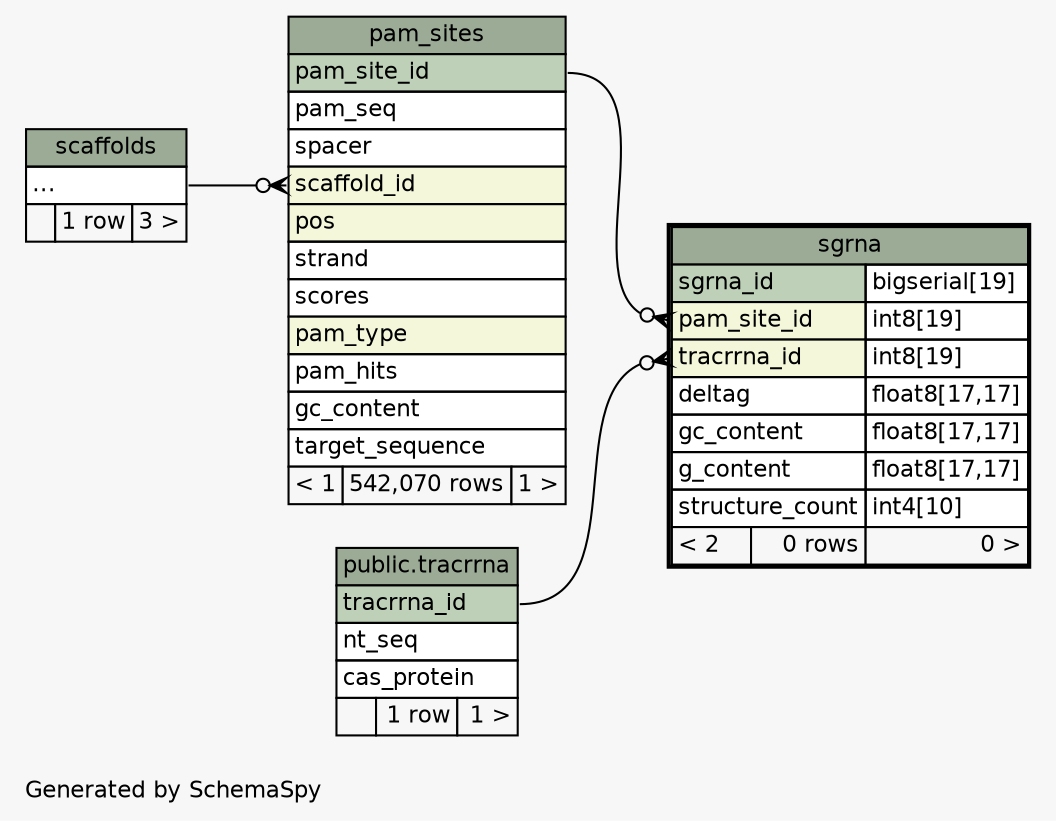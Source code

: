 // dot 2.28.0 on Mac OS X 10.12.4
// SchemaSpy rev 590
digraph "twoDegreesRelationshipsDiagram" {
  graph [
    rankdir="RL"
    bgcolor="#f7f7f7"
    label="\nGenerated by SchemaSpy"
    labeljust="l"
    nodesep="0.18"
    ranksep="0.46"
    fontname="Helvetica"
    fontsize="11"
  ];
  node [
    fontname="Helvetica"
    fontsize="11"
    shape="plaintext"
  ];
  edge [
    arrowsize="0.8"
  ];
  "pam_sites":"scaffold_id":w -> "scaffolds":"elipses":e [arrowhead=none dir=back arrowtail=crowodot];
  "sgrna":"pam_site_id":w -> "pam_sites":"pam_site_id":e [arrowhead=none dir=back arrowtail=crowodot];
  "sgrna":"tracrrna_id":w -> "public.tracrrna":"tracrrna_id":e [arrowhead=none dir=back arrowtail=crowodot];
  "pam_sites" [
    label=<
    <TABLE BORDER="0" CELLBORDER="1" CELLSPACING="0" BGCOLOR="#ffffff">
      <TR><TD COLSPAN="3" BGCOLOR="#9bab96" ALIGN="CENTER">pam_sites</TD></TR>
      <TR><TD PORT="pam_site_id" COLSPAN="3" BGCOLOR="#bed1b8" ALIGN="LEFT">pam_site_id</TD></TR>
      <TR><TD PORT="pam_seq" COLSPAN="3" ALIGN="LEFT">pam_seq</TD></TR>
      <TR><TD PORT="spacer" COLSPAN="3" ALIGN="LEFT">spacer</TD></TR>
      <TR><TD PORT="scaffold_id" COLSPAN="3" BGCOLOR="#f4f7da" ALIGN="LEFT">scaffold_id</TD></TR>
      <TR><TD PORT="pos" COLSPAN="3" BGCOLOR="#f4f7da" ALIGN="LEFT">pos</TD></TR>
      <TR><TD PORT="strand" COLSPAN="3" ALIGN="LEFT">strand</TD></TR>
      <TR><TD PORT="scores" COLSPAN="3" ALIGN="LEFT">scores</TD></TR>
      <TR><TD PORT="pam_type" COLSPAN="3" BGCOLOR="#f4f7da" ALIGN="LEFT">pam_type</TD></TR>
      <TR><TD PORT="pam_hits" COLSPAN="3" ALIGN="LEFT">pam_hits</TD></TR>
      <TR><TD PORT="gc_content" COLSPAN="3" ALIGN="LEFT">gc_content</TD></TR>
      <TR><TD PORT="target_sequence" COLSPAN="3" ALIGN="LEFT">target_sequence</TD></TR>
      <TR><TD ALIGN="LEFT" BGCOLOR="#f7f7f7">&lt; 1</TD><TD ALIGN="RIGHT" BGCOLOR="#f7f7f7">542,070 rows</TD><TD ALIGN="RIGHT" BGCOLOR="#f7f7f7">1 &gt;</TD></TR>
    </TABLE>>
    URL="pam_sites.html"
    tooltip="pam_sites"
  ];
  "scaffolds" [
    label=<
    <TABLE BORDER="0" CELLBORDER="1" CELLSPACING="0" BGCOLOR="#ffffff">
      <TR><TD COLSPAN="3" BGCOLOR="#9bab96" ALIGN="CENTER">scaffolds</TD></TR>
      <TR><TD PORT="elipses" COLSPAN="3" ALIGN="LEFT">...</TD></TR>
      <TR><TD ALIGN="LEFT" BGCOLOR="#f7f7f7">  </TD><TD ALIGN="RIGHT" BGCOLOR="#f7f7f7">1 row</TD><TD ALIGN="RIGHT" BGCOLOR="#f7f7f7">3 &gt;</TD></TR>
    </TABLE>>
    URL="scaffolds.html"
    tooltip="scaffolds"
  ];
  "sgrna" [
    label=<
    <TABLE BORDER="2" CELLBORDER="1" CELLSPACING="0" BGCOLOR="#ffffff">
      <TR><TD COLSPAN="3" BGCOLOR="#9bab96" ALIGN="CENTER">sgrna</TD></TR>
      <TR><TD PORT="sgrna_id" COLSPAN="2" BGCOLOR="#bed1b8" ALIGN="LEFT">sgrna_id</TD><TD PORT="sgrna_id.type" ALIGN="LEFT">bigserial[19]</TD></TR>
      <TR><TD PORT="pam_site_id" COLSPAN="2" BGCOLOR="#f4f7da" ALIGN="LEFT">pam_site_id</TD><TD PORT="pam_site_id.type" ALIGN="LEFT">int8[19]</TD></TR>
      <TR><TD PORT="tracrrna_id" COLSPAN="2" BGCOLOR="#f4f7da" ALIGN="LEFT">tracrrna_id</TD><TD PORT="tracrrna_id.type" ALIGN="LEFT">int8[19]</TD></TR>
      <TR><TD PORT="deltag" COLSPAN="2" ALIGN="LEFT">deltag</TD><TD PORT="deltag.type" ALIGN="LEFT">float8[17,17]</TD></TR>
      <TR><TD PORT="gc_content" COLSPAN="2" ALIGN="LEFT">gc_content</TD><TD PORT="gc_content.type" ALIGN="LEFT">float8[17,17]</TD></TR>
      <TR><TD PORT="g_content" COLSPAN="2" ALIGN="LEFT">g_content</TD><TD PORT="g_content.type" ALIGN="LEFT">float8[17,17]</TD></TR>
      <TR><TD PORT="structure_count" COLSPAN="2" ALIGN="LEFT">structure_count</TD><TD PORT="structure_count.type" ALIGN="LEFT">int4[10]</TD></TR>
      <TR><TD ALIGN="LEFT" BGCOLOR="#f7f7f7">&lt; 2</TD><TD ALIGN="RIGHT" BGCOLOR="#f7f7f7">0 rows</TD><TD ALIGN="RIGHT" BGCOLOR="#f7f7f7">0 &gt;</TD></TR>
    </TABLE>>
    URL="sgrna.html"
    tooltip="sgrna"
  ];
  "public.tracrrna" [
    label=<
    <TABLE BORDER="0" CELLBORDER="1" CELLSPACING="0" BGCOLOR="#ffffff">
      <TR><TD COLSPAN="3" BGCOLOR="#9bab96" ALIGN="CENTER">public.tracrrna</TD></TR>
      <TR><TD PORT="tracrrna_id" COLSPAN="3" BGCOLOR="#bed1b8" ALIGN="LEFT">tracrrna_id</TD></TR>
      <TR><TD PORT="nt_seq" COLSPAN="3" ALIGN="LEFT">nt_seq</TD></TR>
      <TR><TD PORT="cas_protein" COLSPAN="3" ALIGN="LEFT">cas_protein</TD></TR>
      <TR><TD ALIGN="LEFT" BGCOLOR="#f7f7f7">  </TD><TD ALIGN="RIGHT" BGCOLOR="#f7f7f7">1 row</TD><TD ALIGN="RIGHT" BGCOLOR="#f7f7f7">1 &gt;</TD></TR>
    </TABLE>>
    URL="../../public/tables/tracrrna.html"
    tooltip="public.tracrrna"
  ];
}
